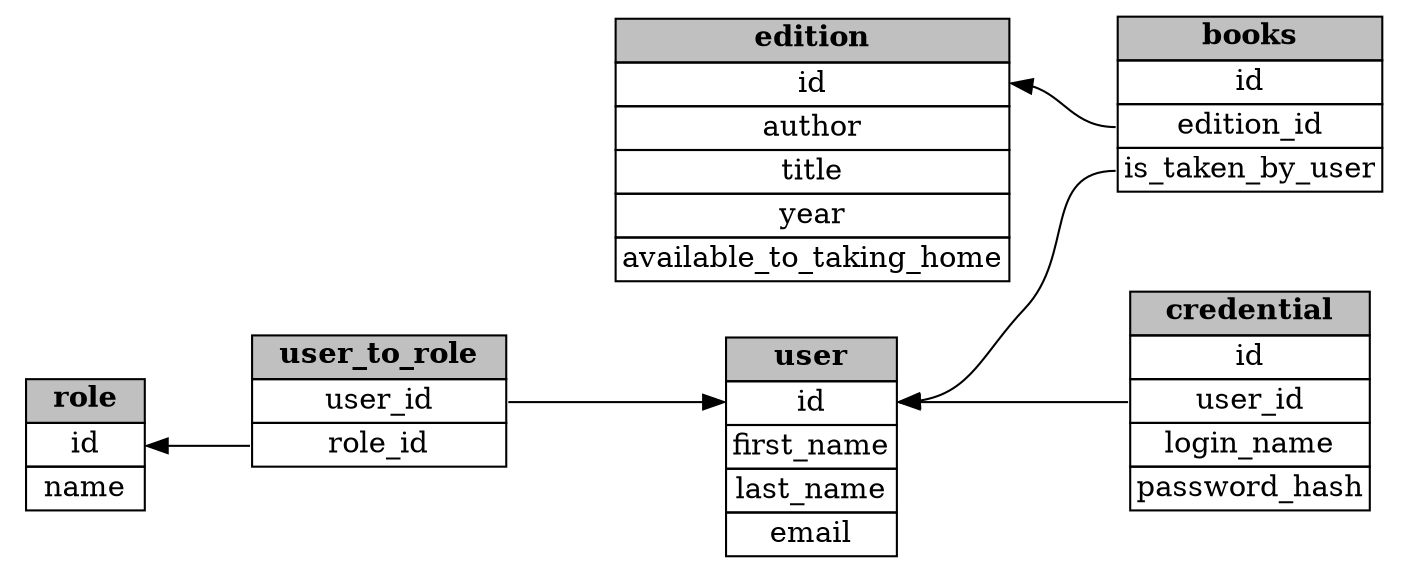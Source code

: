 digraph wl_db {
  node [shape=rectangle]

  rankdir=RL

  user
  [
    shape = none
    label = <<table border="0" cellspacing="0">
                <tr><td border="1" bgcolor="grey"><b>user</b></td></tr>
                <tr><td port="id" border="1">id</td></tr>
                <tr><td border="1">first_name</td></tr>
                <tr><td border="1">last_name</td></tr>
                <tr><td border="1">email</td></tr>
            </table>>
  ]

  credential
  [
    shape = none
    label = <<table border="0" cellspacing="0">
                <tr><td border="1" bgcolor="grey">  <b>credential</b>  </td></tr>
                <tr><td border="1">id</td></tr>
                <tr><td port="u_id" border="1">user_id</td></tr>
                <tr><td border="1">login_name</td></tr>
                <tr><td border="1">password_hash</td></tr>
            </table>>
  ]

  credential:u_id -> user:id [weight=1]

  role
  [
    shape = none
    label = <<table border="0" cellspacing="0">
                <tr><td border="1" bgcolor="grey">  <b>role</b>  </td></tr>
                <tr><td port="id" border="1">id</td></tr>
                <tr><td border="1">name</td></tr>
            </table>>
  ]

  user_to_role
  [
    shape = none
    label = <<table border="0" cellspacing="0">
                <tr><td border="1" bgcolor="grey">  <b>user_to_role</b>  </td></tr>
                <tr><td port="u_id" border="1">user_id</td></tr>
                <tr><td port="r_id" border="1">role_id</td></tr>
            </table>>
  ]

  user -> user_to_role [style=invis; weight=0]
  user_to_role:u_id -> user:id [weight=1]
  user_to_role:r_id -> role:id [weight=1]

  books
  [
    shape = none
    label = <<table border="0" cellspacing="0">
                <tr><td border="1" bgcolor="grey">  <b>books</b>  </td></tr>
                <tr><td port="id" border="1">id</td></tr>
                <tr><td port="e_id" border="1">edition_id</td></tr>
                <tr><td port="u_id" border="1">is_taken_by_user</td></tr>
            </table>>
  ]

books:u_id -> user:id [weight=1]

  edition
  [
    shape = none
    label = <<table border="0" cellspacing="0">
                <tr><td border="1" bgcolor="grey">  <b>edition</b>  </td></tr>
                <tr><td port="id" border="1">id</td></tr>
                <tr><td border="1">author</td></tr>
                <tr><td border="1">title</td></tr>
                <tr><td border="1">year</td></tr>
                <tr><td border="1">available_to_taking_home</td></tr>
            </table>>
  ]

  books:e_id -> edition:id [weight=1]

}